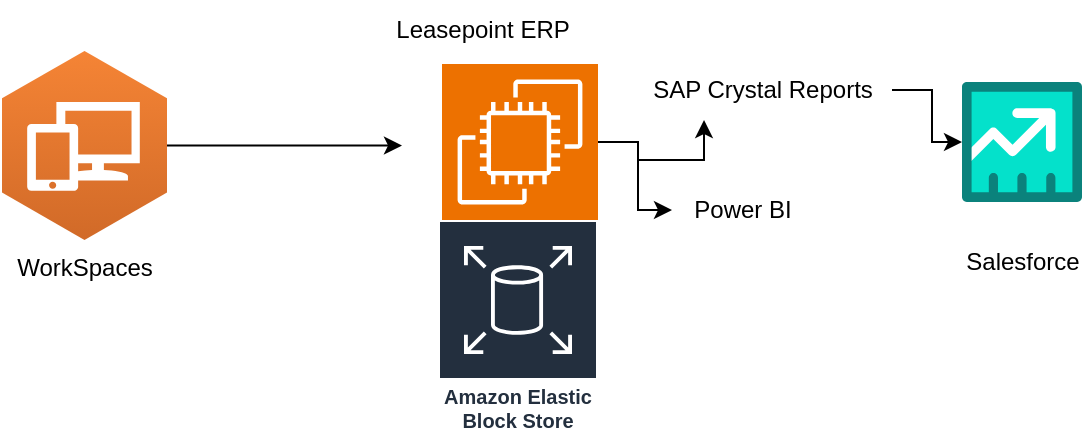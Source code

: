 <mxfile version="24.2.8" type="github" pages="2">
  <diagram name="Page-1" id="AjR_YOgLi4-nSvDeCxip">
    <mxGraphModel dx="1434" dy="822" grid="1" gridSize="10" guides="1" tooltips="1" connect="1" arrows="1" fold="1" page="1" pageScale="1" pageWidth="850" pageHeight="1100" math="0" shadow="0">
      <root>
        <mxCell id="0" />
        <mxCell id="1" parent="0" />
        <mxCell id="M0PMPe9Tyo1KgdgsAQSV-2" style="edgeStyle=orthogonalEdgeStyle;rounded=0;orthogonalLoop=1;jettySize=auto;html=1;" edge="1" parent="1" source="IVYKSewVzIjr9mOXhHzq-1" target="j9JVxP79H3pEIqUxY00j-2">
          <mxGeometry relative="1" as="geometry" />
        </mxCell>
        <mxCell id="IVYKSewVzIjr9mOXhHzq-1" value="" style="sketch=0;points=[[0,0,0],[0.25,0,0],[0.5,0,0],[0.75,0,0],[1,0,0],[0,1,0],[0.25,1,0],[0.5,1,0],[0.75,1,0],[1,1,0],[0,0.25,0],[0,0.5,0],[0,0.75,0],[1,0.25,0],[1,0.5,0],[1,0.75,0]];outlineConnect=0;fontColor=#232F3E;fillColor=#ED7100;strokeColor=#ffffff;dashed=0;verticalLabelPosition=bottom;verticalAlign=top;align=center;html=1;fontSize=12;fontStyle=0;aspect=fixed;shape=mxgraph.aws4.resourceIcon;resIcon=mxgraph.aws4.ec2;" vertex="1" parent="1">
          <mxGeometry x="250" y="140" width="78" height="78" as="geometry" />
        </mxCell>
        <mxCell id="IVYKSewVzIjr9mOXhHzq-2" value="Amazon Elastic Block Store" style="sketch=0;outlineConnect=0;fontColor=#232F3E;gradientColor=none;strokeColor=#ffffff;fillColor=#232F3E;dashed=0;verticalLabelPosition=middle;verticalAlign=bottom;align=center;html=1;whiteSpace=wrap;fontSize=10;fontStyle=1;spacing=3;shape=mxgraph.aws4.productIcon;prIcon=mxgraph.aws4.elastic_block_store;" vertex="1" parent="1">
          <mxGeometry x="248" y="218" width="80" height="110" as="geometry" />
        </mxCell>
        <mxCell id="IVYKSewVzIjr9mOXhHzq-5" value="Leasepoint ERP" style="text;html=1;align=center;verticalAlign=middle;resizable=0;points=[];autosize=1;strokeColor=none;fillColor=none;" vertex="1" parent="1">
          <mxGeometry x="215" y="108" width="110" height="30" as="geometry" />
        </mxCell>
        <mxCell id="IVYKSewVzIjr9mOXhHzq-7" value="Salesforce" style="verticalLabelPosition=bottom;aspect=fixed;html=1;shape=mxgraph.salesforce.sales;" vertex="1" parent="1">
          <mxGeometry x="510" y="149" width="60" height="60" as="geometry" />
        </mxCell>
        <mxCell id="M0PMPe9Tyo1KgdgsAQSV-3" value="" style="edgeStyle=orthogonalEdgeStyle;rounded=0;orthogonalLoop=1;jettySize=auto;html=1;" edge="1" parent="1" source="j9JVxP79H3pEIqUxY00j-1" target="IVYKSewVzIjr9mOXhHzq-7">
          <mxGeometry relative="1" as="geometry" />
        </mxCell>
        <mxCell id="j9JVxP79H3pEIqUxY00j-1" value="SAP Crystal Reports" style="text;html=1;align=center;verticalAlign=middle;resizable=0;points=[];autosize=1;strokeColor=none;fillColor=none;" vertex="1" parent="1">
          <mxGeometry x="345" y="138" width="130" height="30" as="geometry" />
        </mxCell>
        <mxCell id="j9JVxP79H3pEIqUxY00j-2" value="Power BI" style="text;html=1;align=center;verticalAlign=middle;resizable=0;points=[];autosize=1;strokeColor=none;fillColor=none;" vertex="1" parent="1">
          <mxGeometry x="365" y="198" width="70" height="30" as="geometry" />
        </mxCell>
        <mxCell id="HabUjmZZSdIL4F5pgGGO-3" style="edgeStyle=orthogonalEdgeStyle;rounded=0;orthogonalLoop=1;jettySize=auto;html=1;" edge="1" parent="1" source="HabUjmZZSdIL4F5pgGGO-2">
          <mxGeometry relative="1" as="geometry">
            <mxPoint x="230" y="180.75" as="targetPoint" />
          </mxGeometry>
        </mxCell>
        <mxCell id="HabUjmZZSdIL4F5pgGGO-2" value="WorkSpaces" style="outlineConnect=0;dashed=0;verticalLabelPosition=bottom;verticalAlign=top;align=center;html=1;shape=mxgraph.aws3.workspaces;fillColor=#D16A28;gradientColor=#F58435;gradientDirection=north;" vertex="1" parent="1">
          <mxGeometry x="30" y="133.5" width="82.5" height="94.5" as="geometry" />
        </mxCell>
        <mxCell id="M0PMPe9Tyo1KgdgsAQSV-1" style="edgeStyle=orthogonalEdgeStyle;rounded=0;orthogonalLoop=1;jettySize=auto;html=1;entryX=0.277;entryY=1;entryDx=0;entryDy=0;entryPerimeter=0;" edge="1" parent="1" source="IVYKSewVzIjr9mOXhHzq-1" target="j9JVxP79H3pEIqUxY00j-1">
          <mxGeometry relative="1" as="geometry" />
        </mxCell>
      </root>
    </mxGraphModel>
  </diagram>
  <diagram name="Copy of Page-1" id="gl4Yt7PtKhz-URmh54gg">
    <mxGraphModel dx="1434" dy="822" grid="1" gridSize="10" guides="1" tooltips="1" connect="1" arrows="1" fold="1" page="1" pageScale="1" pageWidth="850" pageHeight="1100" math="0" shadow="0">
      <root>
        <mxCell id="ZiMGq-Zd-_PKAjgb11LP-0" />
        <mxCell id="ZiMGq-Zd-_PKAjgb11LP-1" parent="ZiMGq-Zd-_PKAjgb11LP-0" />
        <mxCell id="b_-XC8jKm8eBEqO1eR3b-3" value="" style="rounded=0;whiteSpace=wrap;html=1;" vertex="1" parent="ZiMGq-Zd-_PKAjgb11LP-1">
          <mxGeometry x="160" y="328" width="170" height="162" as="geometry" />
        </mxCell>
        <mxCell id="b_-XC8jKm8eBEqO1eR3b-1" value="" style="rounded=1;whiteSpace=wrap;html=1;" vertex="1" parent="ZiMGq-Zd-_PKAjgb11LP-1">
          <mxGeometry x="710" y="373" width="120" height="307" as="geometry" />
        </mxCell>
        <mxCell id="ZiMGq-Zd-_PKAjgb11LP-2" value="" style="sketch=0;points=[[0,0,0],[0.25,0,0],[0.5,0,0],[0.75,0,0],[1,0,0],[0,1,0],[0.25,1,0],[0.5,1,0],[0.75,1,0],[1,1,0],[0,0.25,0],[0,0.5,0],[0,0.75,0],[1,0.25,0],[1,0.5,0],[1,0.75,0]];outlineConnect=0;fontColor=#232F3E;fillColor=#ED7100;strokeColor=#ffffff;dashed=0;verticalLabelPosition=bottom;verticalAlign=top;align=center;html=1;fontSize=12;fontStyle=0;aspect=fixed;shape=mxgraph.aws4.resourceIcon;resIcon=mxgraph.aws4.ec2;" vertex="1" parent="ZiMGq-Zd-_PKAjgb11LP-1">
          <mxGeometry x="250" y="140" width="78" height="78" as="geometry" />
        </mxCell>
        <mxCell id="b_-XC8jKm8eBEqO1eR3b-6" style="edgeStyle=orthogonalEdgeStyle;rounded=0;orthogonalLoop=1;jettySize=auto;html=1;" edge="1" parent="ZiMGq-Zd-_PKAjgb11LP-1" source="ZiMGq-Zd-_PKAjgb11LP-3">
          <mxGeometry relative="1" as="geometry">
            <mxPoint x="490" y="500" as="targetPoint" />
            <Array as="points">
              <mxPoint x="370" y="273" />
              <mxPoint x="370" y="490" />
              <mxPoint x="490" y="490" />
            </Array>
          </mxGeometry>
        </mxCell>
        <mxCell id="PWbSWyjcAT3H-ya4Pqt--0" value="&lt;div&gt;Leasepoint&lt;/div&gt;&lt;div&gt;Connector?&lt;br&gt;&lt;/div&gt;" style="edgeLabel;html=1;align=center;verticalAlign=middle;resizable=0;points=[];" vertex="1" connectable="0" parent="b_-XC8jKm8eBEqO1eR3b-6">
          <mxGeometry x="-0.877" y="-1" relative="1" as="geometry">
            <mxPoint as="offset" />
          </mxGeometry>
        </mxCell>
        <mxCell id="ZiMGq-Zd-_PKAjgb11LP-3" value="Amazon Elastic Block Store" style="sketch=0;outlineConnect=0;fontColor=#232F3E;gradientColor=none;strokeColor=#ffffff;fillColor=#232F3E;dashed=0;verticalLabelPosition=middle;verticalAlign=bottom;align=center;html=1;whiteSpace=wrap;fontSize=10;fontStyle=1;spacing=3;shape=mxgraph.aws4.productIcon;prIcon=mxgraph.aws4.elastic_block_store;" vertex="1" parent="ZiMGq-Zd-_PKAjgb11LP-1">
          <mxGeometry x="248" y="218" width="80" height="110" as="geometry" />
        </mxCell>
        <mxCell id="ZiMGq-Zd-_PKAjgb11LP-6" value="Leasepoint ERP" style="text;html=1;align=center;verticalAlign=middle;resizable=0;points=[];autosize=1;strokeColor=none;fillColor=none;" vertex="1" parent="ZiMGq-Zd-_PKAjgb11LP-1">
          <mxGeometry x="215" y="108" width="110" height="30" as="geometry" />
        </mxCell>
        <mxCell id="ZiMGq-Zd-_PKAjgb11LP-7" value="Salesforce" style="verticalLabelPosition=bottom;aspect=fixed;html=1;shape=mxgraph.salesforce.sales;" vertex="1" parent="ZiMGq-Zd-_PKAjgb11LP-1">
          <mxGeometry x="527" y="149" width="60" height="60" as="geometry" />
        </mxCell>
        <mxCell id="fy3qOQDUOsgBadH6SvR8-9" style="edgeStyle=orthogonalEdgeStyle;rounded=0;orthogonalLoop=1;jettySize=auto;html=1;" edge="1" parent="ZiMGq-Zd-_PKAjgb11LP-1">
          <mxGeometry relative="1" as="geometry">
            <mxPoint x="548.5" y="328" as="sourcePoint" />
            <mxPoint x="565.5" y="208.948" as="targetPoint" />
          </mxGeometry>
        </mxCell>
        <mxCell id="fy3qOQDUOsgBadH6SvR8-13" style="edgeStyle=orthogonalEdgeStyle;rounded=0;orthogonalLoop=1;jettySize=auto;html=1;" edge="1" parent="ZiMGq-Zd-_PKAjgb11LP-1" source="fy3qOQDUOsgBadH6SvR8-5" target="fy3qOQDUOsgBadH6SvR8-12">
          <mxGeometry relative="1" as="geometry" />
        </mxCell>
        <mxCell id="eDZXoMLbjU4jJZV1CRsH-1" style="edgeStyle=orthogonalEdgeStyle;rounded=0;orthogonalLoop=1;jettySize=auto;html=1;" edge="1" parent="ZiMGq-Zd-_PKAjgb11LP-1" source="fy3qOQDUOsgBadH6SvR8-5" target="eDZXoMLbjU4jJZV1CRsH-0">
          <mxGeometry relative="1" as="geometry">
            <Array as="points">
              <mxPoint x="640" y="380" />
              <mxPoint x="640" y="424" />
            </Array>
          </mxGeometry>
        </mxCell>
        <mxCell id="fy3qOQDUOsgBadH6SvR8-5" value="" style="sketch=0;points=[[0,0,0],[0.25,0,0],[0.5,0,0],[0.75,0,0],[1,0,0],[0,1,0],[0.25,1,0],[0.5,1,0],[0.75,1,0],[1,1,0],[0,0.25,0],[0,0.5,0],[0,0.75,0],[1,0.25,0],[1,0.5,0],[1,0.75,0]];outlineConnect=0;fontColor=#232F3E;fillColor=#7AA116;strokeColor=#ffffff;dashed=0;verticalLabelPosition=bottom;verticalAlign=top;align=center;html=1;fontSize=12;fontStyle=0;aspect=fixed;shape=mxgraph.aws4.resourceIcon;resIcon=mxgraph.aws4.s3;" vertex="1" parent="ZiMGq-Zd-_PKAjgb11LP-1">
          <mxGeometry x="510" y="328" width="60" height="60" as="geometry" />
        </mxCell>
        <mxCell id="fy3qOQDUOsgBadH6SvR8-6" style="edgeStyle=orthogonalEdgeStyle;rounded=0;orthogonalLoop=1;jettySize=auto;html=1;entryX=0;entryY=0.5;entryDx=0;entryDy=0;entryPerimeter=0;" edge="1" parent="ZiMGq-Zd-_PKAjgb11LP-1" source="ZiMGq-Zd-_PKAjgb11LP-2" target="fy3qOQDUOsgBadH6SvR8-5">
          <mxGeometry relative="1" as="geometry" />
        </mxCell>
        <mxCell id="eDZXoMLbjU4jJZV1CRsH-5" value="cp command" style="edgeLabel;html=1;align=center;verticalAlign=middle;resizable=0;points=[];" vertex="1" connectable="0" parent="fy3qOQDUOsgBadH6SvR8-6">
          <mxGeometry x="-0.651" y="-1" relative="1" as="geometry">
            <mxPoint as="offset" />
          </mxGeometry>
        </mxCell>
        <mxCell id="b_-XC8jKm8eBEqO1eR3b-5" value="" style="edgeStyle=orthogonalEdgeStyle;rounded=0;orthogonalLoop=1;jettySize=auto;html=1;" edge="1" parent="ZiMGq-Zd-_PKAjgb11LP-1" source="fy3qOQDUOsgBadH6SvR8-8" target="fy3qOQDUOsgBadH6SvR8-5">
          <mxGeometry relative="1" as="geometry" />
        </mxCell>
        <mxCell id="fy3qOQDUOsgBadH6SvR8-8" value="Glue scheduled jobs and ETL " style="sketch=0;points=[[0,0,0],[0.25,0,0],[0.5,0,0],[0.75,0,0],[1,0,0],[0,1,0],[0.25,1,0],[0.5,1,0],[0.75,1,0],[1,1,0],[0,0.25,0],[0,0.5,0],[0,0.75,0],[1,0.25,0],[1,0.5,0],[1,0.75,0]];outlineConnect=0;fontColor=#232F3E;fillColor=#8C4FFF;strokeColor=#ffffff;dashed=0;verticalLabelPosition=bottom;verticalAlign=top;align=center;html=1;fontSize=12;fontStyle=0;aspect=fixed;shape=mxgraph.aws4.resourceIcon;resIcon=mxgraph.aws4.glue;" vertex="1" parent="ZiMGq-Zd-_PKAjgb11LP-1">
          <mxGeometry x="492" y="450" width="78" height="78" as="geometry" />
        </mxCell>
        <mxCell id="fy3qOQDUOsgBadH6SvR8-10" value="AppFlow schedule" style="sketch=0;points=[[0,0,0],[0.25,0,0],[0.5,0,0],[0.75,0,0],[1,0,0],[0,1,0],[0.25,1,0],[0.5,1,0],[0.75,1,0],[1,1,0],[0,0.25,0],[0,0.5,0],[0,0.75,0],[1,0.25,0],[1,0.5,0],[1,0.75,0]];outlineConnect=0;fontColor=#232F3E;fillColor=#E7157B;strokeColor=#ffffff;dashed=0;verticalLabelPosition=bottom;verticalAlign=top;align=center;html=1;fontSize=12;fontStyle=0;aspect=fixed;shape=mxgraph.aws4.resourceIcon;resIcon=mxgraph.aws4.appflow;" vertex="1" parent="ZiMGq-Zd-_PKAjgb11LP-1">
          <mxGeometry x="540" y="250" width="40" height="40" as="geometry" />
        </mxCell>
        <mxCell id="fy3qOQDUOsgBadH6SvR8-12" value="Amazon QuickSight" style="sketch=0;outlineConnect=0;fontColor=#232F3E;gradientColor=none;strokeColor=#ffffff;fillColor=#232F3E;dashed=0;verticalLabelPosition=middle;verticalAlign=bottom;align=center;html=1;whiteSpace=wrap;fontSize=10;fontStyle=1;spacing=3;shape=mxgraph.aws4.productIcon;prIcon=mxgraph.aws4.quicksight;" vertex="1" parent="ZiMGq-Zd-_PKAjgb11LP-1">
          <mxGeometry x="700" y="200" width="80" height="110" as="geometry" />
        </mxCell>
        <mxCell id="fy3qOQDUOsgBadH6SvR8-16" value="" style="edgeStyle=orthogonalEdgeStyle;rounded=0;orthogonalLoop=1;jettySize=auto;html=1;" edge="1" parent="ZiMGq-Zd-_PKAjgb11LP-1" source="fy3qOQDUOsgBadH6SvR8-14" target="fy3qOQDUOsgBadH6SvR8-15">
          <mxGeometry relative="1" as="geometry" />
        </mxCell>
        <mxCell id="fy3qOQDUOsgBadH6SvR8-14" value="PDFs" style="html=1;verticalLabelPosition=bottom;align=center;labelBackgroundColor=#ffffff;verticalAlign=top;strokeWidth=2;strokeColor=#0080F0;shadow=0;dashed=0;shape=mxgraph.ios7.icons.documents;" vertex="1" parent="ZiMGq-Zd-_PKAjgb11LP-1">
          <mxGeometry x="60" y="343" width="22.5" height="30" as="geometry" />
        </mxCell>
        <mxCell id="fy3qOQDUOsgBadH6SvR8-19" style="edgeStyle=orthogonalEdgeStyle;rounded=0;orthogonalLoop=1;jettySize=auto;html=1;" edge="1" parent="ZiMGq-Zd-_PKAjgb11LP-1" source="b_-XC8jKm8eBEqO1eR3b-3">
          <mxGeometry relative="1" as="geometry">
            <mxPoint x="500" y="363" as="targetPoint" />
          </mxGeometry>
        </mxCell>
        <mxCell id="fy3qOQDUOsgBadH6SvR8-15" value="Textract" style="sketch=0;points=[[0,0,0],[0.25,0,0],[0.5,0,0],[0.75,0,0],[1,0,0],[0,1,0],[0.25,1,0],[0.5,1,0],[0.75,1,0],[1,1,0],[0,0.25,0],[0,0.5,0],[0,0.75,0],[1,0.25,0],[1,0.5,0],[1,0.75,0]];outlineConnect=0;fontColor=#232F3E;fillColor=#01A88D;strokeColor=#ffffff;dashed=0;verticalLabelPosition=bottom;verticalAlign=top;align=center;html=1;fontSize=12;fontStyle=0;aspect=fixed;shape=mxgraph.aws4.resourceIcon;resIcon=mxgraph.aws4.textract;" vertex="1" parent="ZiMGq-Zd-_PKAjgb11LP-1">
          <mxGeometry x="180" y="338" width="50" height="50" as="geometry" />
        </mxCell>
        <mxCell id="fy3qOQDUOsgBadH6SvR8-20" value="&lt;div&gt;Comprehend &lt;br&gt;&lt;/div&gt;&lt;div&gt;Sentiment &lt;br&gt;&lt;/div&gt;&lt;div&gt;Analysis&lt;br&gt;&lt;/div&gt;" style="sketch=0;points=[[0,0,0],[0.25,0,0],[0.5,0,0],[0.75,0,0],[1,0,0],[0,1,0],[0.25,1,0],[0.5,1,0],[0.75,1,0],[1,1,0],[0,0.25,0],[0,0.5,0],[0,0.75,0],[1,0.25,0],[1,0.5,0],[1,0.75,0]];outlineConnect=0;fontColor=#232F3E;fillColor=#01A88D;strokeColor=#ffffff;dashed=0;verticalLabelPosition=bottom;verticalAlign=top;align=center;html=1;fontSize=12;fontStyle=0;aspect=fixed;shape=mxgraph.aws4.resourceIcon;resIcon=mxgraph.aws4.comprehend;" vertex="1" parent="ZiMGq-Zd-_PKAjgb11LP-1">
          <mxGeometry x="260" y="341" width="47" height="47" as="geometry" />
        </mxCell>
        <mxCell id="eDZXoMLbjU4jJZV1CRsH-0" value="Amazon SageMaker" style="sketch=0;outlineConnect=0;fontColor=#232F3E;gradientColor=none;strokeColor=#ffffff;fillColor=#232F3E;dashed=0;verticalLabelPosition=middle;verticalAlign=bottom;align=center;html=1;whiteSpace=wrap;fontSize=10;fontStyle=1;spacing=3;shape=mxgraph.aws4.productIcon;prIcon=mxgraph.aws4.sagemaker;" vertex="1" parent="ZiMGq-Zd-_PKAjgb11LP-1">
          <mxGeometry x="710" y="380" width="60" height="87" as="geometry" />
        </mxCell>
        <mxCell id="eDZXoMLbjU4jJZV1CRsH-2" value="DataBricks" style="image;aspect=fixed;html=1;points=[];align=center;fontSize=12;image=img/lib/azure2/analytics/Azure_Databricks.svg;" vertex="1" parent="ZiMGq-Zd-_PKAjgb11LP-1">
          <mxGeometry x="717.2" y="467" width="62.8" height="68" as="geometry" />
        </mxCell>
        <mxCell id="eDZXoMLbjU4jJZV1CRsH-3" value="Bedrock" style="sketch=0;points=[[0,0,0],[0.25,0,0],[0.5,0,0],[0.75,0,0],[1,0,0],[0,1,0],[0.25,1,0],[0.5,1,0],[0.75,1,0],[1,1,0],[0,0.25,0],[0,0.5,0],[0,0.75,0],[1,0.25,0],[1,0.5,0],[1,0.75,0]];outlineConnect=0;fontColor=#232F3E;fillColor=#01A88D;strokeColor=#ffffff;dashed=0;verticalLabelPosition=bottom;verticalAlign=top;align=center;html=1;fontSize=12;fontStyle=0;aspect=fixed;shape=mxgraph.aws4.resourceIcon;resIcon=mxgraph.aws4.bedrock;" vertex="1" parent="ZiMGq-Zd-_PKAjgb11LP-1">
          <mxGeometry x="710" y="558" width="78" height="78" as="geometry" />
        </mxCell>
        <mxCell id="eDZXoMLbjU4jJZV1CRsH-4" value="Amazon Rekognition" style="sketch=0;outlineConnect=0;fontColor=#232F3E;gradientColor=none;strokeColor=#ffffff;fillColor=#232F3E;dashed=0;verticalLabelPosition=middle;verticalAlign=bottom;align=center;html=1;whiteSpace=wrap;fontSize=10;fontStyle=1;spacing=3;shape=mxgraph.aws4.productIcon;prIcon=mxgraph.aws4.rekognition;" vertex="1" parent="ZiMGq-Zd-_PKAjgb11LP-1">
          <mxGeometry x="170" y="415" width="60" height="70" as="geometry" />
        </mxCell>
        <mxCell id="eDZXoMLbjU4jJZV1CRsH-8" style="edgeStyle=orthogonalEdgeStyle;rounded=0;orthogonalLoop=1;jettySize=auto;html=1;" edge="1" parent="ZiMGq-Zd-_PKAjgb11LP-1" source="eDZXoMLbjU4jJZV1CRsH-6">
          <mxGeometry relative="1" as="geometry">
            <mxPoint x="240" y="179" as="targetPoint" />
          </mxGeometry>
        </mxCell>
        <mxCell id="eDZXoMLbjU4jJZV1CRsH-6" value="WorkSpaces" style="outlineConnect=0;dashed=0;verticalLabelPosition=bottom;verticalAlign=top;align=center;html=1;shape=mxgraph.aws3.workspaces;fillColor=#D16A28;gradientColor=#F58435;gradientDirection=north;" vertex="1" parent="ZiMGq-Zd-_PKAjgb11LP-1">
          <mxGeometry x="60" y="131.75" width="82.5" height="94.5" as="geometry" />
        </mxCell>
      </root>
    </mxGraphModel>
  </diagram>
</mxfile>
